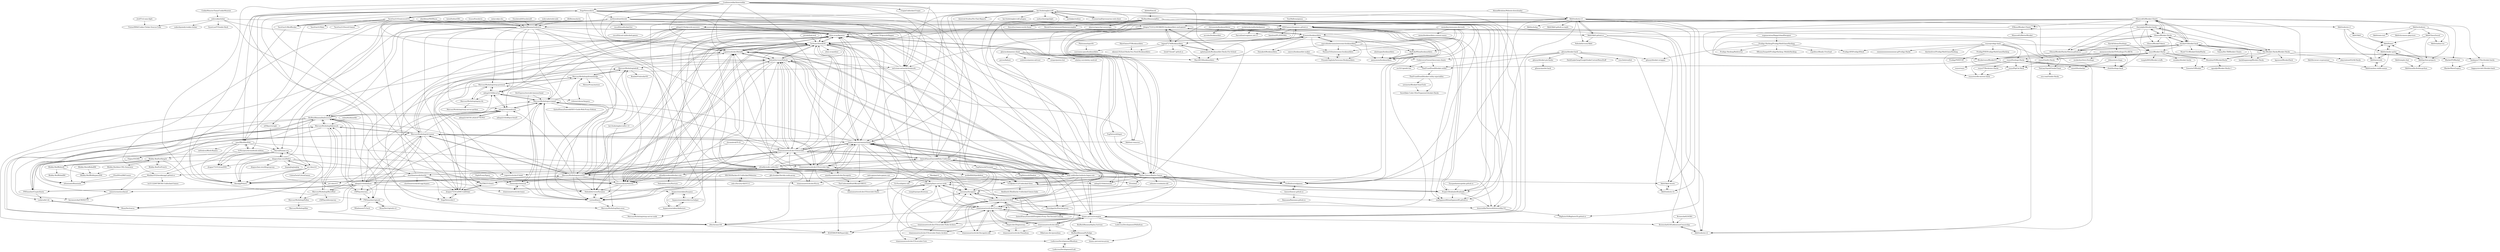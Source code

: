 digraph G {
"ozh/cookieclicker" -> "Trixter9994/Cookie-Clicker-Source-Code"
"ozh/cookieclicker" -> "SHSGames/shsgames.github.io"
"ozh/cookieclicker" -> "TheTIW/UV-Static"
"ozh/cookieclicker" -> "SnowLord7/Gimkit-Hack"
"ozh/cookieclicker" -> "TerbiumOS/webOS"
"ozh/cookieclicker" -> "coderdojoindy/cookie-clicker"
"KartikTalwar/Duolingo" -> "anonymoushackerIV/Duolingo-Pro-BETA" ["e"=1]
"KartikTalwar/Duolingo" -> "rfoel/duolingo-hack" ["e"=1]
"nfriedly/node-unblocker" -> "nfriedly/nodeunblocker.com"
"nfriedly/node-unblocker" -> "gfw-breaker/heroku-node-proxy" ["e"=1]
"nfriedly/node-unblocker" -> "cognetwork-dev/Metallic"
"nfriedly/node-unblocker" -> "titaniumnetwork-dev/Pyrus"
"nfriedly/node-unblocker" -> "QuiteAFancyEmerald/Holy-Unblocker"
"nfriedly/node-unblocker" -> "titaniumnetwork-dev/Ultraviolet"
"nfriedly/node-unblocker" -> "whos-evan/kazwire"
"nfriedly/node-unblocker" -> "binary-person/rammerhead"
"nfriedly/node-unblocker" -> "MercuryWorkshop/anuraOS"
"nfriedly/node-unblocker" -> "Skoolgq/Polaris"
"nfriedly/node-unblocker" -> "titaniumnetwork-dev/Corrosion"
"nfriedly/node-unblocker" -> "SHSGames/shsgames.github.io"
"nfriedly/node-unblocker" -> "binary-person/womginx"
"nfriedly/node-unblocker" -> "NebulaServices/Nebula"
"nfriedly/node-unblocker" -> "Radon-Games/Radon-Games"
"nfriedly/nodeunblocker.com" -> "nfriedly/node-unblocker"
"nfriedly/nodeunblocker.com" -> "TheTIW/UV-Static"
"nfriedly/nodeunblocker.com" -> "whos-evan/kazwire"
"nfriedly/nodeunblocker.com" -> "cohenerickson/Velocity"
"nfriedly/nodeunblocker.com" -> "NebulaServices/Noctura"
"TomMalbran/games" -> "SHSGames/shsgames.github.io" ["e"=1]
"taisel/IodineGBA" -> "BinBashBanana/webretro" ["e"=1]
"CookieMonsterTeam/CookieMonster" -> "ozh/cookieclicker" ["e"=1]
"gfw-breaker/heroku-node-proxy" -> "nfriedly/node-unblocker" ["e"=1]
"RadLikeWhoa/bookmarklets" -> "janmoesen/bookmarklets"
"lrusso/Emulatrix" -> "BinBashBanana/webretro" ["e"=1]
"Priyank-Vaghela/Awesome-Bookmarklets" -> "ThomasOrlita/awesome-bookmarklets"
"janmoesen/bookmarklets" -> "RadLikeWhoa/bookmarklets"
"michaljaz/webmc" -> "lax1dude/eaglercraft" ["e"=1]
"AhmadIbrahiim/Website-downloader" -> "binary-person/rammerhead" ["e"=1]
"AhmadIbrahiim/Website-downloader" -> "3kh0/website-v3" ["e"=1]
"AhmadIbrahiim/Website-downloader" -> "Project-Bradnails/Bradnails" ["e"=1]
"lax1dude/eaglercraft" -> "lax1dude/eaglercraftx-1.8" ["e"=1]
"lax1dude/eaglercraft" -> "binary-person/womginx"
"lax1dude/eaglercraft" -> "titaniumnetwork-dev/UV-OLD"
"lax1dude/eaglercraft" -> "michaljaz/webmc" ["e"=1]
"lax1dude/eaglercraft" -> "PrismarineJS/prismarine-web-client" ["e"=1]
"lax1dude/eaglercraft" -> "binary-person/rammerhead"
"lax1dude/eaglercraft" -> "QuiteAFancyEmerald/Holy-Unblocker"
"lax1dude/eaglercraft" -> "titaniumnetwork-dev/Corrosion"
"lax1dude/eaglercraft" -> "Aizistral-Studios/No-Chat-Reports" ["e"=1]
"lax1dude/eaglercraft" -> "TerbiumOS/webOS"
"lax1dude/eaglercraft" -> "lax1dude/eaglercraft-plugins"
"lax1dude/eaglercraft" -> "3kh0/website-v3"
"lax1dude/eaglercraft" -> "SHSGames/shsgames.github.io"
"lax1dude/eaglercraft" -> "nodusclient/gaslight" ["e"=1]
"lax1dude/eaglercraft" -> "caracal-js/Incognito"
"BinBashBanana/PyDodge" -> "binary-person/cnn-proxy"
"BinBashBanana/PyDodge" -> "LudicrousDevelopment/Rhodium"
"QuiteAFancyEmerald/Holy-Unblocker" -> "titaniumnetwork-dev/Ultraviolet"
"QuiteAFancyEmerald/Holy-Unblocker" -> "binary-person/womginx"
"QuiteAFancyEmerald/Holy-Unblocker" -> "holy-unblocker/website-legacy-aio"
"QuiteAFancyEmerald/Holy-Unblocker" -> "binary-person/rammerhead"
"QuiteAFancyEmerald/Holy-Unblocker" -> "titaniumnetwork-dev/UV-OLD"
"QuiteAFancyEmerald/Holy-Unblocker" -> "NebulaServices/Nebula"
"QuiteAFancyEmerald/Holy-Unblocker" -> "nfriedly/node-unblocker"
"QuiteAFancyEmerald/Holy-Unblocker" -> "TerbiumOS/webOS"
"QuiteAFancyEmerald/Holy-Unblocker" -> "titaniumnetwork-dev/Corrosion"
"QuiteAFancyEmerald/Holy-Unblocker" -> "caracal-js/Incognito"
"QuiteAFancyEmerald/Holy-Unblocker" -> "titaniumnetwork-dev/Ultraviolet-App"
"QuiteAFancyEmerald/Holy-Unblocker" -> "FogNetwork/Tsunami"
"QuiteAFancyEmerald/Holy-Unblocker" -> "titaniumnetwork-dev/Incognito-old"
"QuiteAFancyEmerald/Holy-Unblocker" -> "MercuryWorkshop/anuraOS"
"QuiteAFancyEmerald/Holy-Unblocker" -> "titaniumnetwork-dev/alloy"
"eugeneration/HappyIslandDesigner" -> "Prodigy-Hacking/ProdigyMathGameHacking" ["e"=1]
"SHSGames/shsgames.github.io" -> "Radon-Games/Radon-Games"
"SHSGames/shsgames.github.io" -> "mathgames66/mathgames66.github.io"
"SHSGames/shsgames.github.io" -> "Project-Bradnails/Bradnails"
"SHSGames/shsgames.github.io" -> "OutRed/outredgames"
"SHSGames/shsgames.github.io" -> "whos-evan/kazwire"
"SHSGames/shsgames.github.io" -> "Browncha023/EndInternetCensorship"
"SHSGames/shsgames.github.io" -> "InterstellarNetwork/Interstellar-V3"
"SHSGames/shsgames.github.io" -> "liamhtml/PLAYHYDRA"
"SHSGames/shsgames.github.io" -> "Parcoil/nativegames.net-v1"
"Prodigy-Hacking/ProdigyMathGameHacking" -> "Prodigy-Hacking/Redirector"
"Prodigy-Hacking/ProdigyMathGameHacking" -> "0BunnySenpai0/ProdigyHacking--MobileHacking"
"Prodigy-Hacking/ProdigyMathGameHacking" -> "cupiditys/iReady-Overload"
"Prodigy-Hacking/ProdigyMathGameHacking" -> "glixzzy/blooket-wrapper"
"Prodigy-Hacking/ProdigyMathGameHacking" -> "ProdigyAPI/ProdigyXHack"
"titaniumnetwork-dev/alloy" -> "titaniumnetwork-dev/Corrosion"
"titaniumnetwork-dev/alloy" -> "binary-person/womginx"
"titaniumnetwork-dev/alloy" -> "BinBashBanana/PyDodge"
"titaniumnetwork-dev/alloy" -> "MikeLime-dev/greenlime"
"titaniumnetwork-dev/alloy" -> "caracal-js/Incognito"
"titaniumnetwork-dev/alloy" -> "titaniumnetwork-dev/Vanadium"
"titaniumnetwork-dev/alloy" -> "titaniumnetwork-dev/Incognito-old"
"BinBashBanana/gfiles" -> "SHSGames/shsgames.github.io"
"BinBashBanana/gfiles" -> "Project-Bradnails/Bradnails"
"BinBashBanana/gfiles" -> "InterstellarNetwork/Interstellar-V3"
"BinBashBanana/gfiles" -> "titaniumnetwork-dev/UV-OLD"
"BinBashBanana/gfiles" -> "Radon-Games/Radon-Games"
"BinBashBanana/gfiles" -> "TerbiumOS/webOS"
"BinBashBanana/gfiles" -> "akazwz/openchat-monorepo" ["e"=1]
"BinBashBanana/gfiles" -> "mathgames66/mathgames66.github.io"
"BinBashBanana/gfiles" -> "binary-person/womginx"
"BinBashBanana/gfiles" -> "OutRed/outredgames"
"BinBashBanana/gfiles" -> "3kh0/website-v2"
"BinBashBanana/gfiles" -> "SteveSuv/remix-words-funny" ["e"=1]
"BinBashBanana/gfiles" -> "titaniumnetwork-dev/Corrosion"
"BinBashBanana/gfiles" -> "BinBashBanana/webretro"
"BinBashBanana/gfiles" -> "Bored-Entertainment/themesacomplex"
"jstrieb/link-lock" -> "TerbiumOS/webOS" ["e"=1]
"caiiiycuk/js-dos" -> "BinBashBanana/webretro" ["e"=1]
"moimikey/awesome-devtools" -> "marcobiedermann/awesome-bookmarklets"
"moimikey/awesome-devtools" -> "Krazete/bookmarklets"
"moimikey/awesome-devtools" -> "ThomasOrlita/awesome-bookmarklets"
"moimikey/awesome-devtools" -> "RadLikeWhoa/bookmarklets"
"moimikey/awesome-devtools" -> "janmoesen/bookmarklets"
"moimikey/awesome-devtools" -> "mems/bookmarklets-context-menu"
"UndercoverGoose/classroom-cheats" -> "ecc521/gimkit-bot"
"UndercoverGoose/classroom-cheats" -> "ThatFruedDued/blooket-utility"
"binary-person/cnn-proxy" -> "BinBashBanana/PyDodge"
"glixzzy/blooket-pin-finder" -> "glixzzy/quizlet-hack"
"binary-person/rammerhead" -> "titaniumnetwork-dev/UV-OLD"
"binary-person/rammerhead" -> "TerbiumOS/webOS"
"binary-person/rammerhead" -> "binary-person/womginx"
"binary-person/rammerhead" -> "tomphttp/bare-server-node"
"binary-person/rammerhead" -> "titaniumnetwork-dev/Ultraviolet"
"binary-person/rammerhead" -> "cohenerickson/Velocity"
"binary-person/rammerhead" -> "titaniumnetwork-dev/Corrosion"
"binary-person/rammerhead" -> "MercuryWorkshop/scramjet"
"binary-person/rammerhead" -> "holy-unblocker/website-legacy-aio"
"binary-person/rammerhead" -> "e9x/chrome100"
"binary-person/rammerhead" -> "titaniumnetwork-dev/Ultraviolet-App"
"binary-person/rammerhead" -> "titaniumnetwork-dev/Pyrus"
"binary-person/rammerhead" -> "MercuryWorkshop/sh1mmer"
"binary-person/rammerhead" -> "caracal-js/Incognito"
"binary-person/rammerhead" -> "vortexdl/aero"
"EmulatorJS/EmulatorJS" -> "BinBashBanana/webretro" ["e"=1]
"gbaranski/quizizz-cheat" -> "UndercoverGoose/classroom-cheats"
"gbaranski/quizizz-cheat" -> "pxtrez/kaheet"
"gbaranski/quizizz-cheat" -> "szolowicz/quizizz-advisor"
"gbaranski/quizizz-cheat" -> "reteps/quizizz-bot"
"gbaranski/quizizz-cheat" -> "ThatFruedDued/blooket-utility"
"gbaranski/quizizz-cheat" -> "szkolny-eu/szkolny-android" ["e"=1]
"caracal-js/Incognito" -> "tomphttp/bare-server-node"
"caracal-js/Incognito" -> "titaniumnetwork-dev/UV-OLD"
"ThatFruedDued/blooket-utility" -> "ThatFruedDued/blooket-utility-injectables"
"chriszarate/bookmarkleter" -> "mrcoles/bookmarklet"
"chriszarate/bookmarkleter" -> "Krazete/bookmarklets"
"chriszarate/bookmarkleter" -> "janmoesen/bookmarklets"
"BinBashBanana/webretro" -> "ading2210/sandstone"
"BinBashBanana/webretro" -> "TerbiumOS/webOS"
"BinBashBanana/webretro" -> "BinBashBanana/badrecovery"
"BinBashBanana/webretro" -> "MercuryWorkshop/scramjet"
"BinBashBanana/webretro" -> "binary-person/rammerhead"
"BinBashBanana/webretro" -> "ading2210/libcurl.js"
"BinBashBanana/webretro" -> "vortexdl/aero"
"BinBashBanana/webretro" -> "B3ATDROP3R/Hypertabs"
"BinBashBanana/webretro" -> "NebulaServices/Dynamic"
"BinBashBanana/webretro" -> "MercuryWorkshop/wisp-protocol"
"BinBashBanana/webretro" -> "whos-evan/kazwire"
"BinBashBanana/webretro" -> "cohenerickson/Velocity"
"BinBashBanana/webretro" -> "MercuryWorkshop/anuraOS"
"BinBashBanana/webretro" -> "MercuryWorkshop/sh1mmer"
"BinBashBanana/webretro" -> "Radon-Games/Radon-Games"
"xploitspeeds/Bookmarklet-Hacks-For-School" -> "dragon731012/-WORKING-bookmarklets-and-games"
"xploitspeeds/Bookmarklet-Hacks-For-School" -> "Marc8019/bookmarklets"
"xploitspeeds/Bookmarklet-Hacks-For-School" -> "legend7278/Bookmarklets"
"xploitspeeds/Bookmarklet-Hacks-For-School" -> "Krazete/bookmarklets"
"binary-person/womginx" -> "titaniumnetwork-dev/Corrosion"
"binary-person/womginx" -> "caracal-js/Incognito"
"binary-person/womginx" -> "binary-person/cnn-proxy"
"binary-person/womginx" -> "titaniumnetwork-dev/alloy"
"binary-person/womginx" -> "titaniumnetwork-dev/UV-OLD"
"binary-person/womginx" -> "binary-person/rammerhead"
"binary-person/womginx" -> "B3ATDROP3R/Hypertabs"
"binary-person/womginx" -> "tomphttp/bare-server-node"
"binary-person/womginx" -> "BinBashBanana/deploy-buttons" ["e"=1]
"binary-person/womginx" -> "Degen-dev/Degeneracy"
"binary-person/womginx" -> "LudicrousDevelopment/Palladium"
"binary-person/womginx" -> "e9x/chrome100"
"binary-person/womginx" -> "BinBashBanana/PyDodge"
"binary-person/womginx" -> "Browncha023/EndInternetCensorship"
"binary-person/womginx" -> "titaniumnetwork-dev/Ultraviolet-Node-Archive"
"webrcade/webrcade" -> "BinBashBanana/webretro" ["e"=1]
"marcobiedermann/awesome-bookmarklets" -> "Krazete/bookmarklets"
"marcobiedermann/awesome-bookmarklets" -> "Priyank-Vaghela/Awesome-Bookmarklets"
"marcobiedermann/awesome-bookmarklets" -> "janmoesen/bookmarklets"
"marcobiedermann/awesome-bookmarklets" -> "RadLikeWhoa/bookmarklets"
"marcobiedermann/awesome-bookmarklets" -> "Damako4/Bookmarklets"
"marcobiedermann/awesome-bookmarklets" -> "ThomasOrlita/awesome-bookmarklets"
"db48x/emularity" -> "BinBashBanana/webretro" ["e"=1]
"drknzz/auto-lingo" -> "rfoel/duolingo-hack"
"drknzz/auto-lingo" -> "smintf/duohacker"
"FogNetwork/Tsunami" -> "FogNetwork/Shadow"
"FogNetwork/Tsunami" -> "NovaAppsInc/fracital-proxy"
"PrismarineJS/prismarine-web-client" -> "lax1dude/eaglercraft" ["e"=1]
"e9x/chrome100" -> "B3ATDROP3R/Hypertabs"
"e9x/chrome100" -> "MercuryWorkshop/fakemurk"
"DevExpress/testcafe-hammerhead" -> "MercuryWorkshop/scramjet" ["e"=1]
"DevExpress/testcafe-hammerhead" -> "vortexdl/aero" ["e"=1]
"alanhogan/bookmarklets" -> "janmoesen/bookmarklets"
"titaniumnetwork-dev/Corrosion" -> "titaniumnetwork-dev/UV-OLD"
"titaniumnetwork-dev/Corrosion" -> "titaniumnetwork-dev/alloy"
"titaniumnetwork-dev/Corrosion" -> "binary-person/womginx"
"titaniumnetwork-dev/Corrosion" -> "Degen-dev/Degeneracy"
"titaniumnetwork-dev/Corrosion" -> "e9x/chrome100"
"titaniumnetwork-dev/Corrosion" -> "titaniumnetwork-dev/Ultraviolet-Node-Archive"
"titaniumnetwork-dev/Corrosion" -> "titaniumnetwork-dev/Vanadium"
"titaniumnetwork-dev/Corrosion" -> "QuiteAFancyEmerald/Donglalu-Proxy-The-Second-Coming"
"titaniumnetwork-dev/Corrosion" -> "tomphttp/bare-server-node"
"titaniumnetwork-dev/Corrosion" -> "titaniumnetwork-dev/Incognito-old"
"3kh0/3kh0" -> "3kh0/Potato"
"3kh0/website-v1" -> "3kh0/3kh0"
"3kh0/website-v1" -> "3kh0/asteroids"
"3kh0/website-v1" -> "3kh0/echodev-pylon"
"glixzzy/blooket-hack" -> "ThatFruedDued/blooket-utility"
"glixzzy/blooket-hack" -> "glixzzy/blooket-pin-finder"
"glixzzy/blooket-hack" -> "glixzzy/blooket-wrapper"
"glixzzy/blooket-hack" -> "3kh0/website-v2"
"glixzzy/blooket-hack" -> "DarkSnakeGang/GoogleSnakeCustomMenuStuff"
"glixzzy/blooket-hack" -> "UndercoverGoose/classroom-cheats"
"glixzzy/blooket-hack" -> "iron-fish/ironfish" ["e"=1]
"glixzzy/blooket-hack" -> "binary-person/womginx"
"therealgliz/blooket-hacks" -> "Glixerz/Blooket-Hacks"
"therealgliz/blooket-hacks" -> "shenkeYT/blooket-hack"
"therealgliz/blooket-hacks" -> "Minesraft2/Blooket-Cheats"
"therealgliz/blooket-hacks" -> "GlixzzyBlooketHacks/Glixzzy.github.io."
"therealgliz/blooket-hacks" -> "Blooketware/BlooketUI"
"therealgliz/blooket-hacks" -> "The-Blooket-Hacks/Blooket-Hacks"
"therealgliz/blooket-hacks" -> "rxzyx/Blooket-Hacks"
"therealgliz/blooket-hacks" -> "Glixerz/BlooketTokens"
"Blooketware/BlooketUI" -> "ThatFruedDued/blooket-utility"
"Blooketware/BlooketUI" -> "GooseterV/Blooket"
"Glixerz/Blooket-Hacks" -> "shenkeYT/blooket-hack"
"Glixerz/Blooket-Hacks" -> "therealgliz/blooket-hacks"
"Glixerz/Blooket-Hacks" -> "GlixzzyBlooketHacks/Glixzzy.github.io."
"Glixerz/Blooket-Hacks" -> "Blooketware/BlooketUI"
"Glixerz/Blooket-Hacks" -> "Glixerz/BlooketTokens"
"Glixerz/Blooket-Hacks" -> "Minesraft2/Blooket-Cheats"
"Glixerz/Blooket-Hacks" -> "Moonboy05/BlooketHacks"
"Glixerz/Blooket-Hacks" -> "The-Blooket-Hacks/Blooket-Hacks"
"The-Blooket-Hacks/Blooket-Hacks" -> "Blooketware/BlooketUI"
"The-Blooket-Hacks/Blooket-Hacks" -> "hackthegamezjj/Blooket-Hacks"
"The-Blooket-Hacks/Blooket-Hacks" -> "shenkeYT/blooket-hack"
"The-Blooket-Hacks/Blooket-Hacks" -> "playstation452/All-Hacks" ["e"=1]
"The-Blooket-Hacks/Blooket-Hacks" -> "hankypoo7/The-blooket-hacks"
"The-Blooket-Hacks/Blooket-Hacks" -> "kgsensei/BlooketHack"
"The-Blooket-Hacks/Blooket-Hacks" -> "Moonboy05/BlooketHacks"
"titaniumnetwork-dev/UV-OLD" -> "titaniumnetwork-dev/Ultraviolet-Node-Archive"
"titaniumnetwork-dev/UV-OLD" -> "titaniumnetwork-dev/Corrosion"
"titaniumnetwork-dev/UV-OLD" -> "tomphttp/bare-server-node"
"titaniumnetwork-dev/UV-OLD" -> "caracal-js/Incognito"
"titaniumnetwork-dev/UV-OLD" -> "binary-person/rammerhead"
"titaniumnetwork-dev/UV-OLD" -> "binary-person/womginx"
"titaniumnetwork-dev/UV-OLD" -> "titaniumnetwork-dev/Incognito-old"
"titaniumnetwork-dev/UV-OLD" -> "titaniumnetwork-dev/Ultraviolet-Static-Archive"
"titaniumnetwork-dev/UV-OLD" -> "NovaAppsInc/fracital-proxy"
"titaniumnetwork-dev/UV-OLD" -> "InterstellarNetwork/Interstellar-V3"
"titaniumnetwork-dev/Ultraviolet-Node-Archive" -> "titaniumnetwork-dev/Ultraviolet-Static-Archive"
"titaniumnetwork-dev/Ultraviolet-Node-Archive" -> "titaniumnetwork-dev/UV-OLD"
"titaniumnetwork-dev/Ultraviolet-Node-Archive" -> "titaniumnetwork-dev/Corrosion"
"titaniumnetwork-dev/Ultraviolet-Node-Archive" -> "tomphttp/bare-server-node"
"titaniumnetwork-dev/Ultraviolet-Node-Archive" -> "titaniumnetwork-dev/Ultraviolet-Core"
"titaniumnetwork-dev/Ultraviolet-Node-Archive" -> "caracal-js/Incognito"
"titaniumnetwork-dev/Ultraviolet-Static-Archive" -> "titaniumnetwork-dev/Ultraviolet-Core"
"hankypoo7/The-blooket-hacks" -> "BlacketWare/Legacy"
"hankypoo7/The-blooket-hacks" -> "bigguystevieb1/blooket-hack"
"shenkeYT/blooket-hack" -> "Glixerz/Blooket-Hacks"
"shenkeYT/blooket-hack" -> "Blooketware/BlooketUI"
"shenkeYT/blooket-hack" -> "therealgliz/blooket-hacks"
"shenkeYT/blooket-hack" -> "The-Blooket-Hacks/Blooket-Hacks"
"shenkeYT/blooket-hack" -> "GlixzzyBlooketHacks/Glixzzy.github.io."
"shenkeYT/blooket-hack" -> "Wyatt721/BlooketGlobalHacks"
"shenkeYT/blooket-hack" -> "Minesraft2/Blooket-Cheats"
"shenkeYT/blooket-hack" -> "Moonboy05/BlooketHacks"
"shenkeYT/blooket-hack" -> "hackthegamezjj/Blooket-Hacks"
"shenkeYT/blooket-hack" -> "rxzyx/Blooket-Hacks"
"shenkeYT/blooket-hack" -> "TommyBoi-TB/Blooket-Cheats"
"NebulaServices/Nebula" -> "TerbiumOS/webOS"
"NebulaServices/Nebula" -> "cognetwork-dev/Metallic"
"NebulaServices/Nebula" -> "cohenerickson/Velocity"
"NebulaServices/Nebula" -> "whos-evan/kazwire"
"NebulaServices/Nebula" -> "NebulaServices/Dynamic"
"NebulaServices/Nebula" -> "titaniumnetwork-dev/Ultraviolet-App"
"NebulaServices/Nebula" -> "titaniumnetwork-dev/Ultraviolet"
"NebulaServices/Nebula" -> "MercuryWorkshop/anuraOS"
"NebulaServices/Nebula" -> "dragon731012/DM-Unbl0cker"
"NebulaServices/Nebula" -> "holy-unblocker/website-legacy-aio"
"NebulaServices/Nebula" -> "binary-person/rammerhead"
"NebulaServices/Nebula" -> "vortexdl/aero"
"NebulaServices/Nebula" -> "red-stone-network/clockwork"
"NebulaServices/Nebula" -> "amethystnetwork-dev/Incognito"
"NebulaServices/Nebula" -> "MercuryWorkshop/adrift"
"Moonboy05/BlooketHacks" -> "ugoodjit/Blooket-Hacks-1"
"3kh0/website-v2" -> "Browncha023/EndInternetCensorship"
"rxzyx/Blooket-Hacks" -> "rxzyx/GimKit-Hacks"
"rxzyx/Blooket-Hacks" -> "BlacketPS/Blacket"
"rxzyx/Blooket-Hacks" -> "tungdo0602/Blooket-stuffs"
"rxzyx/Blooket-Hacks" -> "rxzyx/PopCat-Hack"
"rxzyx/Blooket-Hacks" -> "GooseterV/Blooket"
"rxzyx/Blooket-Hacks" -> "Blooketware/BlooketUI"
"rxzyx/Blooket-Hacks" -> "monkxy/blooket-hacks"
"tomphttp/bare-server-node" -> "vortexdl/aero"
"tomphttp/bare-server-node" -> "titaniumnetwork-dev/Ultraviolet-Static"
"tomphttp/bare-server-node" -> "tomphttp/specifications"
"tomphttp/bare-server-node" -> "caracal-js/Incognito"
"tomphttp/bare-server-node" -> "LudicrousDevelopment/Rhodium"
"amethystnetwork-dev/Incognito" -> "TheUnblockedHubOfficial/UBH-V1"
"rxzyx/prodigy-hack" -> "ProdigyPNP/ProdigyMathGameHacking"
"rxzyx/prodigy-hack" -> "thechezliver/ProdigyMathGameHacking"
"rxzyx/prodigy-hack" -> "ProdigyAPI/ProdigyXHack"
"rxzyx/prodigy-hack" -> "reeeeeeeeeeeeeeeeeeee-g/Prodigy-Hacks"
"rxzyx/prodigy-hack" -> "rxzyx/Blooket-Hacks"
"rxzyx/prodigy-hack" -> "rxzyx/wordle-answer-hack"
"rxzyx/prodigy-hack" -> "rxzyx/GimKit-Hacks"
"rxzyx/prodigy-hack" -> "rxzyx/PopCat-Hack"
"rxzyx/prodigy-hack" -> "rxzyx/Duolingo-Hacks"
"ading2210/edpuzzle-answers" -> "BinBashBanana/badrecovery"
"ading2210/edpuzzle-answers" -> "nsarkar7/EdpuzzleSkipper"
"ading2210/edpuzzle-answers" -> "MercuryWorkshop/scramjet"
"ading2210/edpuzzle-answers" -> "ading2210/dextensify"
"ading2210/edpuzzle-answers" -> "ading2210/shimboot"
"ading2210/edpuzzle-answers" -> "TheLazySquid/GimkitCheat"
"ading2210/edpuzzle-answers" -> "ading2210/sandstone"
"ading2210/edpuzzle-answers" -> "TerbiumOS/webOS"
"ading2210/edpuzzle-answers" -> "ading2210/libcurl.js"
"ading2210/edpuzzle-answers" -> "whos-evan/kazwire"
"ading2210/edpuzzle-answers" -> "cohenerickson/Velocity"
"Browncha023/GBA" -> "Browncha023/EndInternetCensorship"
"OutRed/outredgames" -> "lioxryt/lioxryt.github.io"
"Radon-Games/Radon-Games" -> "SHSGames/shsgames.github.io"
"Radon-Games/Radon-Games" -> "mathgames66/mathgames66.github.io"
"Radon-Games/Radon-Games" -> "Project-Bradnails/Bradnails"
"Radon-Games/Radon-Games" -> "whos-evan/kazwire"
"Radon-Games/Radon-Games" -> "cohenerickson/Velocity"
"Radon-Games/Radon-Games" -> "cognetwork-dev/Metallic"
"Radon-Games/Radon-Games" -> "Skoolgq/Polaris"
"Radon-Games/Radon-Games" -> "selenite-cc/selenite-old"
"Radon-Games/Radon-Games" -> "TerbiumOS/webOS"
"Radon-Games/Radon-Games" -> "D3ch/hell"
"Radon-Games/Radon-Games" -> "TrickJoker312/Unblocked-Sites"
"Radon-Games/Radon-Games" -> "ading2210/dextensify"
"Radon-Games/Radon-Games" -> "NovaAppsInc/fracital-proxy"
"Radon-Games/Radon-Games" -> "OutRed/outredgames"
"GlixzzyBlooketHacks/Glixzzy.github.io." -> "Glixerz/Blooket-Hacks"
"GlixzzyBlooketHacks/Glixzzy.github.io." -> "Moonboy05/BlooketHacks"
"GlixzzyBlooketHacks/Glixzzy.github.io." -> "Blooketware/BlooketUI"
"GlixzzyBlooketHacks/Glixzzy.github.io." -> "shenkeYT/blooket-hack"
"ThomasOrlita/awesome-bookmarklets" -> "Priyank-Vaghela/Awesome-Bookmarklets"
"ThatFruedDued/blooket-utility-injectables" -> "notzastix/BlooketCheatTools"
"ThatFruedDued/blooket-utility-injectables" -> "Snowflake-Coder-H2o/Organized-blooket-Hacks"
"notzastix/BlooketCheatTools" -> "Snowflake-Coder-H2o/Organized-blooket-Hacks"
"3kh0/echodev-pylon" -> "3kh0/Potato"
"3kh0/echodev-pylon" -> "3kh0/random-reddit-meme"
"3kh0/echodev-pylon" -> "3kh0/python-projects"
"3kh0/echodev-pylon" -> "3kh0/asteroids"
"Browncha023/EndInternetCensorship" -> "3kh0/website-v2"
"titaniumnetwork-dev/Incognito-old" -> "caracal-js/Incognito"
"titaniumnetwork-dev/Incognito-old" -> "titaniumnetwork-dev/Corrosion"
"nbarkhina/N64Wasm" -> "BinBashBanana/webretro" ["e"=1]
"holy-unblocker/website-legacy-aio" -> "TerbiumOS/webOS"
"holy-unblocker/website-legacy-aio" -> "binary-person/rammerhead"
"holy-unblocker/website-legacy-aio" -> "InterstellarNetwork/Interstellar-V3"
"holy-unblocker/website-legacy-aio" -> "whos-evan/kazwire"
"holy-unblocker/website-legacy-aio" -> "NebulaServices/Nebula"
"holy-unblocker/website-legacy-aio" -> "cognetwork-dev/Metallic"
"holy-unblocker/website-legacy-aio" -> "QuiteAFancyEmerald/Holy-Unblocker"
"holy-unblocker/website-legacy-aio" -> "titaniumnetwork-dev/Corrosion"
"holy-unblocker/website-legacy-aio" -> "caracal-js/Incognito"
"holy-unblocker/website-legacy-aio" -> "B3ATDROP3R/Hypertabs"
"holy-unblocker/website-legacy-aio" -> "binary-person/womginx"
"holy-unblocker/website-legacy-aio" -> "titaniumnetwork-dev/Ultraviolet-App"
"holy-unblocker/website-legacy-aio" -> "OutRed/outredgames"
"holy-unblocker/website-legacy-aio" -> "tomphttp/bare-server-node"
"holy-unblocker/website-legacy-aio" -> "3kh0/3kh0-Assets"
"Project-Bradnails/Bradnails" -> "Radon-Games/Radon-Games"
"Project-Bradnails/Bradnails" -> "SHSGames/shsgames.github.io"
"Project-Bradnails/Bradnails" -> "mathgames66/mathgames66.github.io"
"Project-Bradnails/Bradnails" -> "InterstellarNetwork/Interstellar-V3"
"Project-Bradnails/Bradnails" -> "TrickJoker312/Unblocked-Sites"
"Degen-dev/Degeneracy" -> "titaniumnetwork-dev/Vanadium"
"InterstellarNetwork/Interstellar-V3" -> "BigfootsGS/BigfootsGS.github.io"
"BlacketPS/Blacket" -> "BlacketWare/Legacy"
"Platinome/inject0r" -> "username-pass/bookmarklets"
"LudicrousDevelopment/Rhodium" -> "LudicrousDevelopment/Ludi"
"LudicrousDevelopment/Rhodium" -> "BinBashBanana/PyDodge"
"ProdigyPNP/ProdigyMathGameHacking" -> "ProdigyPNP/P-NP"
"3kh0/asteroids" -> "3kh0/random-reddit-meme"
"3kh0/asteroids" -> "3kh0/echodev-pylon"
"3kh0/asteroids" -> "3kh0/Potato"
"rxzyx/PopCat-Hack" -> "rxzyx/wordle-answer-hack"
"LudicrousDevelopment/Ludi" -> "LudicrousDevelopment/Rhodium"
"3kh0/browser-cryptominer" -> "3kh0/random-reddit-meme"
"3kh0/3kh0.github.io" -> "3kh0/website-v3"
"3kh0/3kh0.github.io" -> "3kh0/3kh0-Assets"
"3kh0/3kh0.github.io" -> "NebulaServices/3kh0"
"3kh0/3kh0.github.io" -> "3kh0/website-v4"
"3kh0/3kh0.github.io" -> "3kh0/website-v2"
"Minesraft2/Blooket-Cheats" -> "therealgliz/blooket-hacks"
"Minesraft2/Blooket-Cheats" -> "rxzyx/Blooket-Hacks"
"Minesraft2/Blooket-Cheats" -> "shenkeYT/blooket-hack"
"Minesraft2/Blooket-Cheats" -> "The-Blooket-Hacks/Blooket-Hacks"
"Minesraft2/Blooket-Cheats" -> "Glixerz/Blooket-Hacks"
"Minesraft2/Blooket-Cheats" -> "Blooketware/BlooketUI"
"Minesraft2/Blooket-Cheats" -> "legend7278/Bookmarklets"
"Minesraft2/Blooket-Cheats" -> "dragon731012/-WORKING-bookmarklets-and-games"
"Minesraft2/Blooket-Cheats" -> "GlixzzyBlooketHacks/Glixzzy.github.io."
"Minesraft2/Blooket-Cheats" -> "BlacketPS/Blacket"
"Minesraft2/Blooket-Cheats" -> "3kh0/ext-remover" ["e"=1]
"Minesraft2/Blooket-Cheats" -> "ading2210/edpuzzle-answers"
"Minesraft2/Blooket-Cheats" -> "GooseterV/Blooket"
"Minesraft2/Blooket-Cheats" -> "hankypoo7/The-blooket-hacks"
"Minesraft2/Blooket-Cheats" -> "05Konz/Blooket-Cheats"
"UseInterstellar/Interstellar" -> "titaniumnetwork-dev/Ultraviolet"
"UseInterstellar/Interstellar" -> "DogeNetwork/v4"
"UseInterstellar/Interstellar" -> "NebulaServices/Nebula"
"UseInterstellar/Interstellar" -> "QuiteAFancyEmerald/Holy-Unblocker"
"UseInterstellar/Interstellar" -> "cognetwork-dev/Metallic"
"UseInterstellar/Interstellar" -> "TacoGuy21/Greatsword-V3"
"UseInterstellar/Interstellar" -> "shuttlenetwork/shuttle"
"UseInterstellar/Interstellar" -> "Radon-Games/Radon-Games"
"UseInterstellar/Interstellar" -> "red-stone-network/clockwork"
"UseInterstellar/Interstellar" -> "titaniumnetwork-dev/Ultraviolet-App"
"UseInterstellar/Interstellar" -> "binary-person/rammerhead"
"UseInterstellar/Interstellar" -> "3kh0/ext-remover" ["e"=1]
"UseInterstellar/Interstellar" -> "UtopiaUnblocker/Utopia"
"UseInterstellar/Interstellar" -> "Skoolgq/Polaris"
"UseInterstellar/Interstellar" -> "nettleweb/nettleweb"
"red-stone-network/clockwork" -> "whos-evan/kazwire"
"red-stone-network/clockwork" -> "TrickJoker312/Unblocked-Sites"
"red-stone-network/clockwork" -> "D3ch/hell"
"red-stone-network/clockwork" -> "cognetwork-dev/Metallic"
"red-stone-network/clockwork" -> "pickle69420/picklebox"
"red-stone-network/clockwork" -> "dragon731012/DM-Unbl0cker"
"workclocks/unblockedgames" -> "3kh0/3kh0.github.io"
"workclocks/unblockedgames" -> "Parcoil/nativegames.net-v1"
"workclocks/unblockedgames" -> "TrickJoker312/Unblocked-Sites"
"MercuryWorkshop/sh1mmer" -> "FWSmasher/CryptoSmite"
"MercuryWorkshop/sh1mmer" -> "MercuryWorkshop/fakemurk"
"MercuryWorkshop/sh1mmer" -> "ading2210/shimboot"
"MercuryWorkshop/sh1mmer" -> "MercuryWorkshop/RecoMod"
"MercuryWorkshop/sh1mmer" -> "BinBashBanana/badrecovery"
"MercuryWorkshop/sh1mmer" -> "e9x/chrome100"
"MercuryWorkshop/sh1mmer" -> "TerbiumOS/webOS"
"MercuryWorkshop/sh1mmer" -> "MercuryWorkshop/anuraOS"
"MercuryWorkshop/sh1mmer" -> "3kh0/ext-remover" ["e"=1]
"MercuryWorkshop/sh1mmer" -> "cohenerickson/Velocity"
"MercuryWorkshop/sh1mmer" -> "ading2210/sandstone"
"MercuryWorkshop/sh1mmer" -> "binary-person/rammerhead"
"MercuryWorkshop/sh1mmer" -> "MercuryWorkshop/adrift"
"MercuryWorkshop/sh1mmer" -> "whos-evan/kazwire"
"MercuryWorkshop/sh1mmer" -> "r58Playz/terraos"
"Emupedia/emupedia.github.io" -> "Project-Bradnails/Bradnails" ["e"=1]
"dragon731012/-WORKING-bookmarklets-and-games" -> "legend7278/Bookmarklets"
"dragon731012/-WORKING-bookmarklets-and-games" -> "whos-evan/kazwire"
"dragon731012/-WORKING-bookmarklets-and-games" -> "dragon731012/DM-Unbl0cker"
"dragon731012/-WORKING-bookmarklets-and-games" -> "OutRed/outredgames"
"dragon731012/-WORKING-bookmarklets-and-games" -> "xploitspeeds/Bookmarklet-Hacks-For-School"
"dragon731012/-WORKING-bookmarklets-and-games" -> "red-stone-network/clockwork"
"dragon731012/-WORKING-bookmarklets-and-games" -> "Marc8019/bookmarklets"
"dragon731012/-WORKING-bookmarklets-and-games" -> "Skoolgq/Polaris"
"dragon731012/-WORKING-bookmarklets-and-games" -> "Krazete/bookmarklets"
"TerbiumOS/webOS" -> "cognetwork-dev/Metallic"
"TerbiumOS/webOS" -> "whos-evan/kazwire"
"TerbiumOS/webOS" -> "cohenerickson/Velocity"
"TerbiumOS/webOS" -> "MercuryWorkshop/anuraOS"
"TerbiumOS/webOS" -> "NebulaServices/Nebula"
"TerbiumOS/webOS" -> "FogNetwork/Ingot"
"TerbiumOS/webOS" -> "NebulaServices/Dynamic"
"TerbiumOS/webOS" -> "whos-evan/elixir"
"TerbiumOS/webOS" -> "e9x/chrome100"
"TerbiumOS/webOS" -> "titaniumnetwork-dev/Ultraviolet-App"
"TerbiumOS/webOS" -> "binary-person/rammerhead"
"TerbiumOS/webOS" -> "holy-unblocker/website-legacy-aio"
"TerbiumOS/webOS" -> "B3ATDROP3R/Hypertabs"
"Skoolgq/v2" -> "TrickJoker312/Unblocked-Sites"
"Skoolgq/v2" -> "Ez-Yusuf/glatic-old-"
"titaniumnetwork-dev/Ultraviolet" -> "titaniumnetwork-dev/Ultraviolet-App"
"titaniumnetwork-dev/Ultraviolet" -> "NebulaServices/Nebula"
"titaniumnetwork-dev/Ultraviolet" -> "cognetwork-dev/Metallic"
"titaniumnetwork-dev/Ultraviolet" -> "binary-person/rammerhead"
"titaniumnetwork-dev/Ultraviolet" -> "MercuryWorkshop/scramjet"
"titaniumnetwork-dev/Ultraviolet" -> "TerbiumOS/webOS"
"titaniumnetwork-dev/Ultraviolet" -> "MercuryWorkshop/anuraOS"
"titaniumnetwork-dev/Ultraviolet" -> "cohenerickson/Velocity"
"titaniumnetwork-dev/Ultraviolet" -> "QuiteAFancyEmerald/Holy-Unblocker"
"titaniumnetwork-dev/Ultraviolet" -> "tomphttp/bare-server-node"
"titaniumnetwork-dev/Ultraviolet" -> "whos-evan/kazwire"
"titaniumnetwork-dev/Ultraviolet" -> "Radon-Games/Radon-Games"
"titaniumnetwork-dev/Ultraviolet" -> "holy-unblocker/website-legacy-aio"
"titaniumnetwork-dev/Ultraviolet" -> "vortexdl/aero"
"titaniumnetwork-dev/Ultraviolet" -> "MercuryWorkshop/sh1mmer"
"nettleweb/nettleweb" -> "SHSGames/shsgames.github.io"
"nettleweb/nettleweb" -> "Radon-Games/Radon-Games"
"nettleweb/nettleweb" -> "whos-evan/kazwire"
"nettleweb/nettleweb" -> "TrickJoker312/Unblocked-Sites"
"nettleweb/nettleweb" -> "mathgames66/mathgames66.github.io"
"nettleweb/nettleweb" -> "art-class/v4"
"nettleweb/nettleweb" -> "Parcoil/lunaar.org"
"nettleweb/nettleweb" -> "cognetwork-dev/Metallic"
"nettleweb/nettleweb" -> "red-stone-network/clockwork"
"nettleweb/nettleweb" -> "MonkeyGG2/monkeygg2.github.io"
"nettleweb/nettleweb" -> "a456pur/seraph"
"nettleweb/nettleweb" -> "wea-f/ByePassHub"
"nettleweb/nettleweb" -> "ciscoHA/unblocked-list"
"nettleweb/nettleweb" -> "TacoGuy21/ByeBlocker"
"SkyeGamesYT/Bookmarklets" -> "ekoerp1/School-Hacks-You-Need-Bookmarklets-"
"pickle69420/picklebox" -> "OutRed/outredgames"
"pickle69420/picklebox" -> "TrickJoker312/Unblocked-Sites"
"pickle69420/picklebox" -> "TheTIW/UV-Static"
"lax1dude/eaglercraftx-1.8" -> "NebulaServices/Dynamic" ["e"=1]
"lioxryt/lioxryt.github.io" -> "OutRed/outredgames"
"lioxryt/lioxryt.github.io" -> "lbannana/lbannana.github.io"
"3kh0/website-v3" -> "3kh0/3kh0.github.io"
"3kh0/website-v3" -> "3kh0/3kh0-Assets"
"3kh0/website-v3" -> "3kh0/website-v4"
"3kh0/website-v3" -> "whos-evan/kazwire"
"3kh0/website-v3" -> "3kh0/website-v2"
"3kh0/website-v3" -> "SHSGames/shsgames.github.io"
"3kh0/website-v3" -> "3kh0/echolog" ["e"=1]
"3kh0/website-v3" -> "3kh0/website-v1"
"3kh0/website-v3" -> "Radon-Games/Radon-Games"
"3kh0/website-v3" -> "OutRed/outredgames"
"3kh0/website-v3" -> "Project-Bradnails/Bradnails"
"3kh0/website-v3" -> "3kh0/3kh0.github.io-replit"
"3kh0/website-v3" -> "BigfootsGS/BigfootsGS.github.io"
"3kh0/website-v3" -> "NebulaServices/3kh0"
"3kh0/3kh0-Assets" -> "3kh0/website-v4"
"cognetwork-dev/Metallic" -> "TerbiumOS/webOS"
"cognetwork-dev/Metallic" -> "cohenerickson/Velocity"
"cognetwork-dev/Metallic" -> "whos-evan/kazwire"
"cognetwork-dev/Metallic" -> "cognetwork-dev/Cobalt"
"cognetwork-dev/Metallic" -> "NebulaServices/Nebula"
"cognetwork-dev/Metallic" -> "OutRed/outredgames"
"cognetwork-dev/Metallic" -> "NebulaServices/Dynamic"
"cognetwork-dev/Metallic" -> "Radon-Games/Radon-Games"
"legend7278/Bookmarklets" -> "dragon731012/-WORKING-bookmarklets-and-games"
"legend7278/Bookmarklets" -> "ekoerp1/School-Hacks-You-Need-Bookmarklets-"
"legend7278/Bookmarklets" -> "2emk7/2emk7.github.io"
"legend7278/Bookmarklets" -> "Krazete/bookmarklets"
"legend7278/Bookmarklets" -> "Marc8019/bookmarklets"
"legend7278/Bookmarklets" -> "xploitspeeds/Bookmarklet-Hacks-For-School"
"legend7278/Bookmarklets" -> "username-pass/bookmarklets"
"titaniumnetwork-dev/Ultraviolet-App" -> "titaniumnetwork-dev/Ultraviolet"
"titaniumnetwork-dev/Ultraviolet-App" -> "TerbiumOS/webOS"
"titaniumnetwork-dev/Ultraviolet-App" -> "cognetwork-dev/Metallic"
"titaniumnetwork-dev/Ultraviolet-App" -> "NebulaServices/Nebula"
"titaniumnetwork-dev/Ultraviolet-App" -> "binary-person/rammerhead"
"titaniumnetwork-dev/Ultraviolet-App" -> "whos-evan/kazwire"
"titaniumnetwork-dev/Ultraviolet-App" -> "MercuryWorkshop/anuraOS"
"titaniumnetwork-dev/Ultraviolet-App" -> "titaniumnetwork-dev/Pyrus"
"titaniumnetwork-dev/Ultraviolet-App" -> "caracal-js/Incognito"
"titaniumnetwork-dev/Ultraviolet-App" -> "holy-unblocker/website-legacy-aio"
"titaniumnetwork-dev/Ultraviolet-App" -> "titaniumnetwork-dev/Ultraviolet-Static"
"titaniumnetwork-dev/Ultraviolet-App" -> "shuttlenetwork/shuttle"
"titaniumnetwork-dev/Ultraviolet-App" -> "TheTIW/UV-Static"
"titaniumnetwork-dev/Ultraviolet-App" -> "cognetwork-dev/Cobalt"
"titaniumnetwork-dev/Ultraviolet-App" -> "amethystnetwork-dev/Incognito"
"rxzyx/Duolingo-Hacks" -> "rxzyx/PopCat-Hack"
"rxzyx/Duolingo-Hacks" -> "rxzyx/wordle-answer-hack"
"rxzyx/Duolingo-Hacks" -> "rxzyx/TTRockstars-Hacks"
"rxzyx/Duolingo-Hacks" -> "rfoel/duolingo-hack"
"rxzyx/Duolingo-Hacks" -> "rxzyx/rxzyx"
"rxzyx/Duolingo-Hacks" -> "smintf/duohacker"
"velzie/bookmarkfs" -> "MercuryWorkshop/fakemurk" ["e"=1]
"TrickJoker312/Unblocked-Sites" -> "Realhack1/Realhacks-Unblocked-Games-links"
"TrickJoker312/Unblocked-Sites" -> "Project-Bradnails/Bradnails"
"whos-evan/kazwire" -> "mathgames66/mathgames66.github.io"
"whos-evan/kazwire" -> "cohenerickson/Velocity"
"whos-evan/kazwire" -> "cognetwork-dev/Metallic"
"whos-evan/kazwire" -> "TerbiumOS/webOS"
"whos-evan/kazwire" -> "Radon-Games/Radon-Games"
"rxzyx/GimKit-Hacks" -> "TheLazySquid/GimkitCheat"
"rxzyx/GimKit-Hacks" -> "rxzyx/Blooket-Hacks"
"rxzyx/GimKit-Hacks" -> "rxzyx/PopCat-Hack"
"cohenerickson/Velocity" -> "NebulaServices/Dynamic"
"cohenerickson/Velocity" -> "cognetwork-dev/Metallic"
"cohenerickson/Velocity" -> "vortexdl/aero"
"cohenerickson/Velocity" -> "whos-evan/kazwire"
"cohenerickson/Velocity" -> "TerbiumOS/webOS"
"cohenerickson/Velocity" -> "MercuryWorkshop/scramjet"
"cohenerickson/Velocity" -> "MercuryWorkshop/adrift"
"Jcw87/c2-sans-fight" -> "Trixter9994/Cookie-Clicker-Source-Code" ["e"=1]
"TheLazySquid/GimkitCheat" -> "non-reai/Gimkit-Hacks"
"FogNetwork/Ingot" -> "QuiteAFancyEmerald/Donglalu-Proxy-The-Second-Coming"
"3kh0/random-reddit-meme" -> "3kh0/asteroids"
"vortexdl/aero" -> "MercuryWorkshop/bare-mux"
"vortexdl/aero" -> "NebulaServices/Dynamic"
"MercuryWorkshop/anuraOS" -> "TerbiumOS/webOS"
"MercuryWorkshop/anuraOS" -> "MercuryWorkshop/scramjet"
"MercuryWorkshop/anuraOS" -> "MercuryWorkshop/sh1mmer"
"MercuryWorkshop/anuraOS" -> "BinBashBanana/badrecovery"
"MercuryWorkshop/anuraOS" -> "MercuryWorkshop/adrift"
"MercuryWorkshop/anuraOS" -> "ading2210/sandstone"
"MercuryWorkshop/anuraOS" -> "NebulaServices/Dynamic"
"MercuryWorkshop/anuraOS" -> "titaniumnetwork-dev/Pyrus"
"MercuryWorkshop/anuraOS" -> "ading2210/shimboot"
"MercuryWorkshop/anuraOS" -> "cohenerickson/Velocity"
"MercuryWorkshop/anuraOS" -> "chemicaljs/chemical"
"MercuryWorkshop/anuraOS" -> "vortexdl/aero"
"MercuryWorkshop/anuraOS" -> "NebulaServices/Nebula"
"MercuryWorkshop/anuraOS" -> "cognetwork-dev/Metallic"
"MercuryWorkshop/anuraOS" -> "titaniumnetwork-dev/Ultraviolet"
"MercuryWorkshop/Pollen" -> "MercuryWorkshop/lilac"
"rxzyx/TTRockstars-Hacks" -> "rxzyx/wordle-answer-hack"
"3kh0/simple-chat" -> "3kh0/mozilla-firefox-python"
"3kh0/python-projects" -> "3kh0/echodev-pylon"
"3kh0/python-projects" -> "3kh0/Potato"
"3kh0/python-projects" -> "3kh0/mozilla-firefox-python"
"3kh0/Potato" -> "3kh0/echodev-pylon"
"anonymoushackerIV/Duolingo-Pro-BETA" -> "rfoel/duolingo-hack"
"anonymoushackerIV/Duolingo-Pro-BETA" -> "mudachyo/Auto-Duolingo"
"anonymoushackerIV/Duolingo-Pro-BETA" -> "drknzz/auto-lingo"
"anonymoushackerIV/Duolingo-Pro-BETA" -> "rxzyx/Duolingo-Hacks"
"NebulaServices/Dynamic" -> "vortexdl/aero"
"05Konz/Blooket-Cheats" -> "bypassiwastaken/skiovox-helper"
"05Konz/Blooket-Cheats" -> "05Konz/Blooket-Cheats"
"MercuryWorkshop/RecoMod" -> "MercuryWorkshop/fakemurk"
"MercuryWorkshop/RecoMod" -> "r58Playz/aboutproxy"
"MercuryWorkshop/RecoMod" -> "MercuryWorkshop/Pollen"
"TacoGuy21/Greatsword-V3" -> "TacoGuy21/Slate"
"TacoGuy21/Greatsword-V3" -> "red-stone-network/clockwork"
"TacoGuy21/Greatsword-V3" -> "dragon731012/DM-Unbl0cker"
"TacoGuy21/Greatsword-V3" -> "TacoGuy21/Sword-Games"
"TacoGuy21/Greatsword-V3" -> "TacoGuy21/ByeBlocker"
"TacoGuy21/Greatsword-V3" -> "pickle69420/picklebox"
"TacoGuy21/Greatsword-V3" -> "dragon731012/-WORKING-bookmarklets-and-games"
"TacoGuy21/Greatsword-V3" -> "DogeNetwork/v4"
"TacoGuy21/Greatsword-V3" -> "cognetwork-dev/Metallic"
"TacoGuy21/Greatsword-V3" -> "wea-f/ByePassHub"
"TacoGuy21/Greatsword-V3" -> "NebulaServices/Nebula"
"MonkeyGG2/monkeygg2.github.io" -> "xlluminate/Illuminate"
"MonkeyGG2/monkeygg2.github.io" -> "tw31122007/BCHS-Unblocked-Games"
"ading2210/shimboot" -> "FWSmasher/CryptoSmite"
"ading2210/shimboot" -> "MercuryWorkshop/sh1mmer"
"ading2210/shimboot" -> "BinBashBanana/badrecovery"
"ading2210/shimboot" -> "r58Playz/terraos"
"ading2210/shimboot" -> "ading2210/sandstone"
"ading2210/shimboot" -> "MercuryWorkshop/fakemurk"
"ading2210/shimboot" -> "FWSmasher/rigtools"
"ading2210/shimboot" -> "MercuryWorkshop/RecoMod"
"ading2210/shimboot" -> "rainestorme/murkmod"
"ading2210/shimboot" -> "MunyDev/icarus"
"ading2210/shimboot" -> "MercuryWorkshop/anuraOS"
"ading2210/shimboot" -> "e9x/chrome100"
"ading2210/shimboot" -> "MercuryWorkshop/scramjet"
"ading2210/shimboot" -> "bypassiwastaken/buypass"
"ading2210/shimboot" -> "ading2210/libcurl.js"
"dragon731012/DM-Unbl0cker" -> "TheTIW/UV-Static"
"dragon731012/DM-Unbl0cker" -> "DogeNetwork/v3"
"TacoGuy21/ByeBlocker" -> "Skoolgq/Polaris"
"art-class/v4" -> "dinguschan-owo/Helios"
"art-class/v4" -> "art-class/v3"
"art-class/v4" -> "Skoolgq/Polaris"
"art-class/v4" -> "CybriaTech/CybriaGames"
"art-class/v4" -> "cognetwork-dev/Cobalt"
"art-class/v4" -> "MonkeyGG2/monkeygg2.github.io"
"art-class/v4" -> "Parcoil/lunaar.org"
"S-PScripts/chromebook-utilities" -> "wea-f/ByePassHub"
"S-PScripts/chromebook-utilities" -> "ading2210/dextensify"
"S-PScripts/chromebook-utilities" -> "dragon731012/cauDNS"
"S-PScripts/chromebook-utilities" -> "Blobby-Boi/ExtHang3r"
"DogeNetwork/v4" -> "DogeNetwork/v3"
"DogeNetwork/v4" -> "cognetwork-dev/Metallic"
"DogeNetwork/v4" -> "TacoGuy21/Greatsword-V3"
"DogeNetwork/v4" -> "TacoGuy21/ByeBlocker"
"DogeNetwork/v4" -> "Radon-Games/Radon-Games"
"DogeNetwork/v4" -> "titaniumnetwork-dev/Ultraviolet"
"DogeNetwork/v4" -> "red-stone-network/clockwork"
"DogeNetwork/v4" -> "nettleweb/nettleweb"
"DogeNetwork/v4" -> "Skoolgq/Polaris"
"DogeNetwork/v4" -> "QuiteAFancyEmerald/Holy-Unblocker"
"DogeNetwork/v4" -> "nfriedly/node-unblocker"
"DogeNetwork/v4" -> "wea-f/ByePassHub"
"DogeNetwork/v4" -> "whos-evan/kazwire"
"DogeNetwork/v4" -> "S-PScripts/chromebook-utilities"
"DogeNetwork/v4" -> "dragon731012/DM-Unbl0cker"
"3kh0/website-v4" -> "3kh0/3kh0-Assets"
"TheTIW/UV-Static" -> "dragon731012/DM-Unbl0cker"
"zek-c/Securly-Kill-V111" -> "HXCHS/HackersX-Unblocked-Websites"
"shuttlenetwork/shuttle" -> "dragon731012/DM-Unbl0cker"
"shuttlenetwork/shuttle" -> "NebulaServices/Dynamic"
"shuttlenetwork/shuttle" -> "cohenerickson/Velocity"
"shuttlenetwork/shuttle" -> "Skoolgq/Polaris"
"shuttlenetwork/shuttle" -> "cognetwork-dev/Metallic"
"shuttlenetwork/shuttle" -> "shuttlenetwork/old-ngg-bypass"
"shuttlenetwork/shuttle" -> "DogeNetwork/v3"
"shuttlenetwork/shuttle" -> "art-class/v3"
"HXCHS/HackersX-Unblocked-Websites" -> "zek-c/Securly-Kill-V111"
"HXCHS/HackersX-Unblocked-Websites" -> "Skoolgq/Polaris"
"a456pur/seraph" -> "Parcoil/lunaar.org"
"DogeNetwork/v3" -> "dragon731012/DM-Unbl0cker"
"rfoel/duolingo-hack" -> "rxzyx/Duolingo-Hacks"
"rainestorme/murkmod" -> "kuromuiroha/CRSH2TTY"
"MercuryWorkshop/adrift" -> "MercuryWorkshop/dreamlandjs"
"MercuryWorkshop/adrift" -> "vortexdl/aero"
"MercuryWorkshop/adrift" -> "BomberFish/solarOS"
"MercuryWorkshop/adrift" -> "MercuryWorkshop/wisp-server-node"
"MercuryWorkshop/fakemurk" -> "MercuryWorkshop/RecoMod"
"MercuryWorkshop/fakemurk" -> "rainestorme/murkmod"
"MercuryWorkshop/fakemurk" -> "MercuryWorkshop/Pollen"
"MercuryWorkshop/fakemurk" -> "BinBashBanana/badrecovery"
"MercuryWorkshop/fakemurk" -> "e9x/chrome100"
"MercuryWorkshop/fakemurk" -> "MercuryWorkshop/sh1mmer"
"3kh0/echodown" -> "3kh0/python-projects"
"3kh0/echodown" -> "3kh0/Potato"
"3kh0/echodown" -> "3kh0/ChessSword"
"3kh0/echodown" -> "3kh0/state-test"
"3kh0/echodown" -> "3kh0/chromeos-playstore"
"3kh0/echodown" -> "3kh0/readme-toc"
"r58Playz/terraos" -> "FWSmasher/rigtools"
"05Konz/Blooket-Cheats" -> "Minesraft2/BetterBlooket"
"3kh0/ChessSword" -> "3kh0/python-projects"
"3kh0/ChessSword" -> "3kh0/readme-toc"
"3kh0/ChessSword" -> "3kh0/Potato"
"nate-games/nate-games.xyz" -> "TheUnblockedHubOfficial/UBH-V1"
"ciscoHA/unblocked-list" -> "ciscoHA/cool-unblocked-games"
"caiorss/bookmarklet-maker" -> "Priyank-Vaghela/Awesome-Bookmarklets"
"FWSmasher/CryptoSmite" -> "BinBashBanana/badrecovery"
"FWSmasher/CryptoSmite" -> "MercuryWorkshop/sh1mmer"
"FWSmasher/CryptoSmite" -> "ading2210/shimboot"
"FWSmasher/CryptoSmite" -> "veebyte/br1ck"
"UltraN0va288/Cosmic" -> "xlluminate/Illuminate"
"wea-f/ByePassHub" -> "S-PScripts/chromebook-utilities"
"wea-f/ByePassHub" -> "xlluminate/Illuminate"
"wea-f/ByePassHub" -> "TrickJoker312/Unblocked-Sites"
"wea-f/ByePassHub" -> "Skoolgq/Polaris"
"wea-f/ByePassHub" -> "catfoolyou/Block-Bypass"
"wea-f/ByePassHub" -> "Parcoil/lunaar.org"
"wea-f/ByePassHub" -> "dragon731012/cauDNS"
"Blobby-Boi/ExtHang3r" -> "Blobby-Boi/data-URL-Generator"
"Blobby-Boi/ExtHang3r" -> "Blobby-Boi/Blobwifi"
"Blobby-Boi/ExtHang3r" -> "Blobby-Boi/ExtPrint3r"
"Blobby-Boi/ExtHang3r" -> "FWSmasher/rigtools"
"Parcoil/lunaar.org" -> "Skoolgq/Polaris"
"Parcoil/lunaar.org" -> "MonkeyGG2/monkeygg2.github.io"
"Parcoil/lunaar.org" -> "dinguschan-owo/Helios"
"Parcoil/lunaar.org" -> "dragon731012/cauDNS"
"Parcoil/lunaar.org" -> "55gms/55GMS"
"ading2210/libcurl.js" -> "MercuryWorkshop/wisp-protocol"
"ading2210/libcurl.js" -> "ading2210/sandstone"
"ading2210/libcurl.js" -> "MercuryWorkshop/scramjet"
"ading2210/libcurl.js" -> "MercuryWorkshop/dreamlandjs"
"ading2210/libcurl.js" -> "cohenerickson/Ampere"
"ading2210/libcurl.js" -> "MercuryWorkshop/epoxy-tls"
"Blobby-Boi/uBlobeBM" -> "Blobby-Boi/BlobbypassXSS"
"bypassiwastaken/skiovox-helper" -> "bypassiwastaken/buypass"
"bypassiwastaken/skiovox-helper" -> "bypassiwastaken/skebstore"
"Blobby-Boi/data-URL-Generator" -> "Blobby-Boi/BlobbypassXSS"
"MercuryWorkshop/dreamlandjs" -> "cohenerickson/Ampere"
"MercuryWorkshop/dreamlandjs" -> "MercuryWorkshop/adrift"
"MercuryWorkshop/dreamlandjs" -> "MercuryWorkshop/wisp-protocol"
"MercuryWorkshop/dreamlandjs" -> "MeteorProxy/meteor"
"MercuryWorkshop/dreamlandjs" -> "MercuryWorkshop/bare-mux"
"Blobby-Boi/Blobwifi" -> "Blobby-Boi/BlobbypassXSS"
"Blobby-Boi/Blobwifi" -> "Blobby-Boi/BlobeBM"
"Blobby-Boi/Blobwifi" -> "Blobby-Boi/ExtHang3r"
"MercuryWorkshop/scramjet" -> "QuiteAFancyEmerald/SEO-Guide-Web-Proxy-Edition"
"MercuryWorkshop/scramjet" -> "MercuryWorkshop/wisp-protocol"
"MercuryWorkshop/scramjet" -> "ading2210/sandstone"
"MercuryWorkshop/scramjet" -> "chemicaljs/chemical"
"MercuryWorkshop/scramjet" -> "ading2210/libcurl.js"
"MercuryWorkshop/scramjet" -> "vortexdl/aero"
"MercuryWorkshop/scramjet" -> "MercuryWorkshop/dreamlandjs"
"FWSmasher/rigtools" -> "MunyDev/rigtools-v2"
"FWSmasher/rigtools" -> "Whelement/Tr3nch"
"bypassiwastaken/skebstore" -> "bypassiwastaken/buypass"
"bypassiwastaken/skebstore" -> "bypassiwastaken/skiovox-helper"
"55gms/55GMS" -> "xlluminate/Illuminate"
"bypassiwastaken/buypass" -> "bypassiwastaken/skebstore"
"bypassiwastaken/buypass" -> "bypassiwastaken/skiovox-helper"
"MercuryWorkshop/epoxy-tls" -> "MercuryWorkshop/wisp-protocol"
"MercuryWorkshop/epoxy-tls" -> "MercuryWorkshop/wisp-server-python"
"MercuryWorkshop/wisp-protocol" -> "MercuryWorkshop/epoxy-tls"
"MercuryWorkshop/wisp-protocol" -> "MercuryWorkshop/bare-mux"
"MercuryWorkshop/wisp-protocol" -> "ading2210/libcurl.js"
"MercuryWorkshop/wisp-protocol" -> "MercuryWorkshop/dreamlandjs"
"MercuryWorkshop/bare-mux" -> "MercuryWorkshop/wisp-server-node"
"chromalock/TI-32" -> "MercuryWorkshop/anuraOS" ["e"=1]
"chromalock/TI-32" -> "titaniumnetwork-dev/Ultraviolet" ["e"=1]
"ading2210/CVE-2024-6778-POC" -> "ading2210/sandstone"
"NightProxy/Space" -> "chemicaljs/chemical"
"Krazete/bookmarklets" -> "marcobiedermann/awesome-bookmarklets"
"Krazete/bookmarklets" -> "Marc8019/bookmarklets"
"Krazete/bookmarklets" -> "ThomasOrlita/awesome-bookmarklets"
"Krazete/bookmarklets" -> "RadLikeWhoa/bookmarklets"
"Krazete/bookmarklets" -> "Damako4/Bookmarklets"
"Krazete/bookmarklets" -> "janmoesen/bookmarklets"
"Krazete/bookmarklets" -> "legend7278/Bookmarklets"
"Krazete/bookmarklets" -> "dragon731012/-WORKING-bookmarklets-and-games"
"veebyte/br1ck" -> "MunyDev/icarus"
"dinguschan-owo/Helios" -> "thepegleg/pegleg"
"dinguschan-owo/Helios" -> "xlluminate/Illuminate"
"dinguschan-owo/Helios" -> "dinguschan-owo/dingusproxy"
"dinguschan-owo/Helios" -> "chemicaljs/chemical"
"dinguschan-owo/Helios" -> "art-class/v4"
"dinguschan-owo/Helios" -> "Parcoil/lunaar.org"
"dinguschan-owo/Helios" -> "Skoolgq/Polaris"
"dinguschan-owo/Helios" -> "dragon731012/cauDNS"
"dinguschan-owo/Helios" -> "titaniumnetwork-dev/nano"
"ading2210/sandstone" -> "MercuryWorkshop/scramjet"
"ading2210/sandstone" -> "BinBashBanana/badrecovery"
"ading2210/sandstone" -> "ading2210/ti84pce-html5"
"ading2210/sandstone" -> "ading2210/libcurl.js"
"ading2210/sandstone" -> "ading2210/CVE-2024-6778-POC"
"BinBashBanana/badrecovery" -> "FWSmasher/CryptoSmite"
"BinBashBanana/badrecovery" -> "FWSmasher/rigtools"
"BinBashBanana/badrecovery" -> "ading2210/sandstone"
"BinBashBanana/badrecovery" -> "MercuryWorkshop/fakemurk"
"BinBashBanana/badrecovery" -> "kuromuiroha/CRSH2TTY"
"BinBashBanana/badrecovery" -> "rainestorme/murkmod"
"BinBashBanana/badrecovery" -> "MercuryWorkshop/scramjet"
"BinBashBanana/badrecovery" -> "MunyDev/icarus"
"BinBashBanana/badrecovery" -> "r58Playz/terraos"
"BinBashBanana/badrecovery" -> "veebyte/br1ck"
"titaniumnetwork-dev/nano" -> "chemicaljs/chemical"
"MunyDev/icarus" -> "veebyte/br1ck"
"chemicaljs/chemical" -> "MercuryWorkshop/scramjet"
"chemicaljs/chemical" -> "vortexdl/aero"
"chemicaljs/chemical" -> "titaniumnetwork-dev/nano"
"MunyDev/rigtools-v2" -> "FWSmasher/rigtools"
"SteveSuv/remix-words-funny" -> "BinBashBanana/gfiles" ["e"=1]
"Blobby-Boi/ExtPrint3r" -> "Blobby-Boi/ExtHang3r"
"akazwz/openchat-monorepo" -> "BinBashBanana/gfiles" ["e"=1]
"akdeb/ElatoAI" -> "BinBashBanana/gfiles" ["e"=1]
"mrcoles/bookmarklet" -> "chriszarate/bookmarkleter"
"ozh/cookieclicker" ["l"="-35.158,-14.524"]
"Trixter9994/Cookie-Clicker-Source-Code" ["l"="-35.139,-14.47"]
"SHSGames/shsgames.github.io" ["l"="-35.211,-14.561"]
"TheTIW/UV-Static" ["l"="-35.169,-14.585"]
"SnowLord7/Gimkit-Hack" ["l"="-35.125,-14.504"]
"TerbiumOS/webOS" ["l"="-35.25,-14.578"]
"coderdojoindy/cookie-clicker" ["l"="-35.116,-14.482"]
"KartikTalwar/Duolingo" ["l"="31.238,-25.261", "c"=531]
"anonymoushackerIV/Duolingo-Pro-BETA" ["l"="-35.07,-14.113"]
"rfoel/duolingo-hack" ["l"="-35.088,-14.136"]
"nfriedly/node-unblocker" ["l"="-35.23,-14.617"]
"nfriedly/nodeunblocker.com" ["l"="-35.197,-14.574"]
"gfw-breaker/heroku-node-proxy" ["l"="-47.976,14.719", "c"=240]
"cognetwork-dev/Metallic" ["l"="-35.211,-14.609"]
"titaniumnetwork-dev/Pyrus" ["l"="-35.264,-14.636"]
"QuiteAFancyEmerald/Holy-Unblocker" ["l"="-35.277,-14.622"]
"titaniumnetwork-dev/Ultraviolet" ["l"="-35.254,-14.606"]
"whos-evan/kazwire" ["l"="-35.216,-14.583"]
"binary-person/rammerhead" ["l"="-35.278,-14.596"]
"MercuryWorkshop/anuraOS" ["l"="-35.262,-14.573"]
"Skoolgq/Polaris" ["l"="-35.159,-14.654"]
"titaniumnetwork-dev/Corrosion" ["l"="-35.315,-14.596"]
"binary-person/womginx" ["l"="-35.308,-14.577"]
"NebulaServices/Nebula" ["l"="-35.233,-14.602"]
"Radon-Games/Radon-Games" ["l"="-35.202,-14.592"]
"cohenerickson/Velocity" ["l"="-35.236,-14.576"]
"NebulaServices/Noctura" ["l"="-35.187,-14.535"]
"TomMalbran/games" ["l"="-10.78,3.23", "c"=882]
"taisel/IodineGBA" ["l"="-15.851,1.209", "c"=446]
"BinBashBanana/webretro" ["l"="-35.261,-14.552"]
"CookieMonsterTeam/CookieMonster" ["l"="-50.348,11.772", "c"=13]
"RadLikeWhoa/bookmarklets" ["l"="-34.945,-14.599"]
"janmoesen/bookmarklets" ["l"="-34.931,-14.614"]
"lrusso/Emulatrix" ["l"="-15.966,1.183", "c"=446]
"Priyank-Vaghela/Awesome-Bookmarklets" ["l"="-34.89,-14.561"]
"ThomasOrlita/awesome-bookmarklets" ["l"="-34.915,-14.569"]
"michaljaz/webmc" ["l"="-35.535,-13.441", "c"=74]
"lax1dude/eaglercraft" ["l"="-35.304,-14.629"]
"AhmadIbrahiim/Website-downloader" ["l"="-44.579,15.129", "c"=218]
"3kh0/website-v3" ["l"="-35.237,-14.515"]
"Project-Bradnails/Bradnails" ["l"="-35.194,-14.554"]
"lax1dude/eaglercraftx-1.8" ["l"="-35.936,-14.713", "c"=1254]
"titaniumnetwork-dev/UV-OLD" ["l"="-35.301,-14.595"]
"PrismarineJS/prismarine-web-client" ["l"="-35.889,-14.604", "c"=1254]
"Aizistral-Studios/No-Chat-Reports" ["l"="-35.684,-11.689", "c"=136]
"lax1dude/eaglercraft-plugins" ["l"="-35.342,-14.665"]
"nodusclient/gaslight" ["l"="-34.793,-13.161", "c"=535]
"caracal-js/Incognito" ["l"="-35.302,-14.61"]
"BinBashBanana/PyDodge" ["l"="-35.359,-14.617"]
"binary-person/cnn-proxy" ["l"="-35.356,-14.6"]
"LudicrousDevelopment/Rhodium" ["l"="-35.373,-14.636"]
"holy-unblocker/website-legacy-aio" ["l"="-35.261,-14.589"]
"titaniumnetwork-dev/Ultraviolet-App" ["l"="-35.247,-14.625"]
"FogNetwork/Tsunami" ["l"="-35.312,-14.681"]
"titaniumnetwork-dev/Incognito-old" ["l"="-35.329,-14.628"]
"titaniumnetwork-dev/alloy" ["l"="-35.339,-14.61"]
"eugeneration/HappyIslandDesigner" ["l"="-13.721,2.899", "c"=149]
"Prodigy-Hacking/ProdigyMathGameHacking" ["l"="-35.217,-14.223"]
"mathgames66/mathgames66.github.io" ["l"="-35.187,-14.587"]
"OutRed/outredgames" ["l"="-35.177,-14.563"]
"Browncha023/EndInternetCensorship" ["l"="-35.26,-14.503"]
"InterstellarNetwork/Interstellar-V3" ["l"="-35.244,-14.541"]
"liamhtml/PLAYHYDRA" ["l"="-35.175,-14.54"]
"Parcoil/nativegames.net-v1" ["l"="-35.182,-14.513"]
"Prodigy-Hacking/Redirector" ["l"="-35.237,-14.208"]
"0BunnySenpai0/ProdigyHacking--MobileHacking" ["l"="-35.21,-14.198"]
"cupiditys/iReady-Overload" ["l"="-35.234,-14.182"]
"glixzzy/blooket-wrapper" ["l"="-35.244,-14.301"]
"ProdigyAPI/ProdigyXHack" ["l"="-35.162,-14.212"]
"MikeLime-dev/greenlime" ["l"="-35.383,-14.62"]
"titaniumnetwork-dev/Vanadium" ["l"="-35.367,-14.604"]
"BinBashBanana/gfiles" ["l"="-35.234,-14.554"]
"akazwz/openchat-monorepo" ["l"="45.572,-0.408", "c"=222]
"3kh0/website-v2" ["l"="-35.254,-14.473"]
"SteveSuv/remix-words-funny" ["l"="45.572,-0.565", "c"=222]
"Bored-Entertainment/themesacomplex" ["l"="-35.211,-14.532"]
"jstrieb/link-lock" ["l"="-3.926,-28.376", "c"=4]
"caiiiycuk/js-dos" ["l"="-19.962,-46.937", "c"=133]
"moimikey/awesome-devtools" ["l"="-34.914,-14.6"]
"marcobiedermann/awesome-bookmarklets" ["l"="-34.934,-14.577"]
"Krazete/bookmarklets" ["l"="-34.975,-14.577"]
"mems/bookmarklets-context-menu" ["l"="-34.885,-14.639"]
"UndercoverGoose/classroom-cheats" ["l"="-35.264,-14.322"]
"ecc521/gimkit-bot" ["l"="-35.294,-14.309"]
"ThatFruedDued/blooket-utility" ["l"="-35.213,-14.324"]
"glixzzy/blooket-pin-finder" ["l"="-35.306,-14.375"]
"glixzzy/quizlet-hack" ["l"="-35.33,-14.364"]
"tomphttp/bare-server-node" ["l"="-35.316,-14.613"]
"MercuryWorkshop/scramjet" ["l"="-35.278,-14.558"]
"e9x/chrome100" ["l"="-35.296,-14.551"]
"MercuryWorkshop/sh1mmer" ["l"="-35.277,-14.54"]
"vortexdl/aero" ["l"="-35.275,-14.584"]
"EmulatorJS/EmulatorJS" ["l"="12.578,-8.454", "c"=18]
"gbaranski/quizizz-cheat" ["l"="-35.272,-14.275"]
"pxtrez/kaheet" ["l"="-35.305,-14.239"]
"szolowicz/quizizz-advisor" ["l"="-35.301,-14.265"]
"reteps/quizizz-bot" ["l"="-35.275,-14.243"]
"szkolny-eu/szkolny-android" ["l"="24.654,-31.119", "c"=304]
"ThatFruedDued/blooket-utility-injectables" ["l"="-35.21,-14.294"]
"chriszarate/bookmarkleter" ["l"="-34.885,-14.609"]
"mrcoles/bookmarklet" ["l"="-34.849,-14.618"]
"ading2210/sandstone" ["l"="-35.285,-14.521"]
"BinBashBanana/badrecovery" ["l"="-35.277,-14.506"]
"ading2210/libcurl.js" ["l"="-35.295,-14.53"]
"B3ATDROP3R/Hypertabs" ["l"="-35.284,-14.572"]
"NebulaServices/Dynamic" ["l"="-35.24,-14.589"]
"MercuryWorkshop/wisp-protocol" ["l"="-35.313,-14.532"]
"xploitspeeds/Bookmarklet-Hacks-For-School" ["l"="-35.031,-14.567"]
"dragon731012/-WORKING-bookmarklets-and-games" ["l"="-35.078,-14.572"]
"Marc8019/bookmarklets" ["l"="-35.013,-14.572"]
"legend7278/Bookmarklets" ["l"="-35.017,-14.543"]
"BinBashBanana/deploy-buttons" ["l"="-20.142,6.048", "c"=163]
"Degen-dev/Degeneracy" ["l"="-35.363,-14.583"]
"LudicrousDevelopment/Palladium" ["l"="-35.36,-14.561"]
"titaniumnetwork-dev/Ultraviolet-Node-Archive" ["l"="-35.335,-14.595"]
"webrcade/webrcade" ["l"="12.601,-8.4", "c"=18]
"Damako4/Bookmarklets" ["l"="-34.949,-14.558"]
"db48x/emularity" ["l"="-19.892,-46.938", "c"=133]
"drknzz/auto-lingo" ["l"="-35.099,-14.103"]
"smintf/duohacker" ["l"="-35.112,-14.131"]
"FogNetwork/Shadow" ["l"="-35.338,-14.711"]
"NovaAppsInc/fracital-proxy" ["l"="-35.275,-14.65"]
"MercuryWorkshop/fakemurk" ["l"="-35.304,-14.515"]
"DevExpress/testcafe-hammerhead" ["l"="0.904,-27.67", "c"=12]
"alanhogan/bookmarklets" ["l"="-34.919,-14.651"]
"QuiteAFancyEmerald/Donglalu-Proxy-The-Second-Coming" ["l"="-35.352,-14.576"]
"3kh0/3kh0" ["l"="-35.399,-14.437"]
"3kh0/Potato" ["l"="-35.43,-14.421"]
"3kh0/website-v1" ["l"="-35.359,-14.449"]
"3kh0/asteroids" ["l"="-35.399,-14.422"]
"3kh0/echodev-pylon" ["l"="-35.413,-14.422"]
"glixzzy/blooket-hack" ["l"="-35.272,-14.386"]
"DarkSnakeGang/GoogleSnakeCustomMenuStuff" ["l"="-35.304,-14.351"]
"iron-fish/ironfish" ["l"="-20.568,6.766", "c"=163]
"therealgliz/blooket-hacks" ["l"="-35.016,-14.322"]
"Glixerz/Blooket-Hacks" ["l"="-35.006,-14.356"]
"shenkeYT/blooket-hack" ["l"="-35.029,-14.351"]
"Minesraft2/Blooket-Cheats" ["l"="-35.06,-14.392"]
"GlixzzyBlooketHacks/Glixzzy.github.io." ["l"="-35.02,-14.374"]
"Blooketware/BlooketUI" ["l"="-35.067,-14.341"]
"The-Blooket-Hacks/Blooket-Hacks" ["l"="-35.041,-14.333"]
"rxzyx/Blooket-Hacks" ["l"="-35.077,-14.301"]
"Glixerz/BlooketTokens" ["l"="-34.973,-14.311"]
"GooseterV/Blooket" ["l"="-35.085,-14.333"]
"Moonboy05/BlooketHacks" ["l"="-34.987,-14.341"]
"hackthegamezjj/Blooket-Hacks" ["l"="-35.043,-14.305"]
"playstation452/All-Hacks" ["l"="-52.608,-11.742", "c"=400]
"hankypoo7/The-blooket-hacks" ["l"="-35.057,-14.367"]
"kgsensei/BlooketHack" ["l"="-35.019,-14.281"]
"titaniumnetwork-dev/Ultraviolet-Static-Archive" ["l"="-35.35,-14.591"]
"titaniumnetwork-dev/Ultraviolet-Core" ["l"="-35.374,-14.592"]
"BlacketWare/Legacy" ["l"="-35.085,-14.368"]
"bigguystevieb1/blooket-hack" ["l"="-35.033,-14.4"]
"Wyatt721/BlooketGlobalHacks" ["l"="-34.963,-14.349"]
"TommyBoi-TB/Blooket-Cheats" ["l"="-34.972,-14.378"]
"dragon731012/DM-Unbl0cker" ["l"="-35.155,-14.611"]
"red-stone-network/clockwork" ["l"="-35.169,-14.606"]
"amethystnetwork-dev/Incognito" ["l"="-35.27,-14.683"]
"MercuryWorkshop/adrift" ["l"="-35.294,-14.563"]
"ugoodjit/Blooket-Hacks-1" ["l"="-34.945,-14.329"]
"rxzyx/GimKit-Hacks" ["l"="-35.112,-14.287"]
"BlacketPS/Blacket" ["l"="-35.092,-14.349"]
"tungdo0602/Blooket-stuffs" ["l"="-35.061,-14.271"]
"rxzyx/PopCat-Hack" ["l"="-35.097,-14.241"]
"monkxy/blooket-hacks" ["l"="-35.084,-14.268"]
"titaniumnetwork-dev/Ultraviolet-Static" ["l"="-35.298,-14.655"]
"tomphttp/specifications" ["l"="-35.352,-14.643"]
"TheUnblockedHubOfficial/UBH-V1" ["l"="-35.298,-14.743"]
"rxzyx/prodigy-hack" ["l"="-35.101,-14.223"]
"ProdigyPNP/ProdigyMathGameHacking" ["l"="-35.065,-14.191"]
"thechezliver/ProdigyMathGameHacking" ["l"="-35.071,-14.215"]
"reeeeeeeeeeeeeeeeeeee-g/Prodigy-Hacks" ["l"="-35.09,-14.197"]
"rxzyx/wordle-answer-hack" ["l"="-35.104,-14.201"]
"rxzyx/Duolingo-Hacks" ["l"="-35.095,-14.168"]
"ading2210/edpuzzle-answers" ["l"="-35.213,-14.508"]
"nsarkar7/EdpuzzleSkipper" ["l"="-35.187,-14.481"]
"ading2210/dextensify" ["l"="-35.16,-14.558"]
"ading2210/shimboot" ["l"="-35.268,-14.515"]
"TheLazySquid/GimkitCheat" ["l"="-35.166,-14.382"]
"Browncha023/GBA" ["l"="-35.282,-14.451"]
"lioxryt/lioxryt.github.io" ["l"="-35.138,-14.544"]
"selenite-cc/selenite-old" ["l"="-35.136,-14.565"]
"D3ch/hell" ["l"="-35.146,-14.595"]
"TrickJoker312/Unblocked-Sites" ["l"="-35.15,-14.577"]
"notzastix/BlooketCheatTools" ["l"="-35.216,-14.275"]
"Snowflake-Coder-H2o/Organized-blooket-Hacks" ["l"="-35.2,-14.276"]
"3kh0/random-reddit-meme" ["l"="-35.41,-14.404"]
"3kh0/python-projects" ["l"="-35.44,-14.41"]
"nbarkhina/N64Wasm" ["l"="-15.964,1.152", "c"=446]
"3kh0/3kh0-Assets" ["l"="-35.244,-14.491"]
"BigfootsGS/BigfootsGS.github.io" ["l"="-35.228,-14.497"]
"Platinome/inject0r" ["l"="-34.982,-14.625"]
"username-pass/bookmarklets" ["l"="-34.997,-14.592"]
"LudicrousDevelopment/Ludi" ["l"="-35.396,-14.648"]
"ProdigyPNP/P-NP" ["l"="-35.046,-14.176"]
"3kh0/browser-cryptominer" ["l"="-35.421,-14.385"]
"3kh0/3kh0.github.io" ["l"="-35.219,-14.473"]
"NebulaServices/3kh0" ["l"="-35.226,-14.451"]
"3kh0/website-v4" ["l"="-35.243,-14.459"]
"3kh0/ext-remover" ["l"="-54.343,17.355", "c"=601]
"05Konz/Blooket-Cheats" ["l"="-35.119,-14.397"]
"UseInterstellar/Interstellar" ["l"="-35.219,-14.652"]
"DogeNetwork/v4" ["l"="-35.182,-14.626"]
"TacoGuy21/Greatsword-V3" ["l"="-35.139,-14.626"]
"shuttlenetwork/shuttle" ["l"="-35.199,-14.639"]
"UtopiaUnblocker/Utopia" ["l"="-35.237,-14.724"]
"nettleweb/nettleweb" ["l"="-35.175,-14.647"]
"pickle69420/picklebox" ["l"="-35.129,-14.588"]
"workclocks/unblockedgames" ["l"="-35.163,-14.495"]
"FWSmasher/CryptoSmite" ["l"="-35.292,-14.502"]
"MercuryWorkshop/RecoMod" ["l"="-35.321,-14.506"]
"r58Playz/terraos" ["l"="-35.262,-14.489"]
"Emupedia/emupedia.github.io" ["l"="-19.918,-46.925", "c"=133]
"FogNetwork/Ingot" ["l"="-35.332,-14.576"]
"whos-evan/elixir" ["l"="-35.325,-14.563"]
"Skoolgq/v2" ["l"="-35.09,-14.551"]
"Ez-Yusuf/glatic-old-" ["l"="-35.058,-14.541"]
"art-class/v4" ["l"="-35.165,-14.691"]
"Parcoil/lunaar.org" ["l"="-35.143,-14.692"]
"MonkeyGG2/monkeygg2.github.io" ["l"="-35.139,-14.716"]
"a456pur/seraph" ["l"="-35.159,-14.718"]
"wea-f/ByePassHub" ["l"="-35.125,-14.651"]
"ciscoHA/unblocked-list" ["l"="-35.194,-14.718"]
"TacoGuy21/ByeBlocker" ["l"="-35.146,-14.663"]
"SkyeGamesYT/Bookmarklets" ["l"="-34.946,-14.506"]
"ekoerp1/School-Hacks-You-Need-Bookmarklets-" ["l"="-34.975,-14.519"]
"lbannana/lbannana.github.io" ["l"="-35.111,-14.535"]
"3kh0/echolog" ["l"="-54.364,17.367", "c"=601]
"3kh0/3kh0.github.io-replit" ["l"="-35.236,-14.475"]
"cognetwork-dev/Cobalt" ["l"="-35.202,-14.665"]
"2emk7/2emk7.github.io" ["l"="-34.992,-14.53"]
"rxzyx/TTRockstars-Hacks" ["l"="-35.112,-14.179"]
"rxzyx/rxzyx" ["l"="-35.114,-14.155"]
"velzie/bookmarkfs" ["l"="-22.972,-21.597", "c"=474]
"Realhack1/Realhacks-Unblocked-Games-links" ["l"="-35.111,-14.573"]
"Jcw87/c2-sans-fight" ["l"="56.289,-9.037", "c"=428]
"non-reai/Gimkit-Hacks" ["l"="-35.172,-14.353"]
"MercuryWorkshop/bare-mux" ["l"="-35.312,-14.555"]
"chemicaljs/chemical" ["l"="-35.251,-14.644"]
"MercuryWorkshop/Pollen" ["l"="-35.348,-14.497"]
"MercuryWorkshop/lilac" ["l"="-35.377,-14.485"]
"3kh0/simple-chat" ["l"="-35.475,-14.367"]
"3kh0/mozilla-firefox-python" ["l"="-35.458,-14.385"]
"mudachyo/Auto-Duolingo" ["l"="-35.055,-14.085"]
"bypassiwastaken/skiovox-helper" ["l"="-35.177,-14.412"]
"r58Playz/aboutproxy" ["l"="-35.352,-14.481"]
"TacoGuy21/Slate" ["l"="-35.09,-14.635"]
"TacoGuy21/Sword-Games" ["l"="-35.075,-14.655"]
"xlluminate/Illuminate" ["l"="-35.121,-14.714"]
"tw31122007/BCHS-Unblocked-Games" ["l"="-35.136,-14.757"]
"FWSmasher/rigtools" ["l"="-35.207,-14.488"]
"rainestorme/murkmod" ["l"="-35.296,-14.488"]
"MunyDev/icarus" ["l"="-35.281,-14.478"]
"bypassiwastaken/buypass" ["l"="-35.207,-14.434"]
"DogeNetwork/v3" ["l"="-35.159,-14.636"]
"dinguschan-owo/Helios" ["l"="-35.177,-14.7"]
"art-class/v3" ["l"="-35.192,-14.685"]
"CybriaTech/CybriaGames" ["l"="-35.158,-14.736"]
"S-PScripts/chromebook-utilities" ["l"="-35.115,-14.611"]
"dragon731012/cauDNS" ["l"="-35.122,-14.674"]
"Blobby-Boi/ExtHang3r" ["l"="-35.097,-14.515"]
"zek-c/Securly-Kill-V111" ["l"="-35.058,-14.735"]
"HXCHS/HackersX-Unblocked-Websites" ["l"="-35.084,-14.713"]
"shuttlenetwork/old-ngg-bypass" ["l"="-35.213,-14.699"]
"kuromuiroha/CRSH2TTY" ["l"="-35.308,-14.475"]
"MercuryWorkshop/dreamlandjs" ["l"="-35.321,-14.544"]
"BomberFish/solarOS" ["l"="-35.342,-14.555"]
"MercuryWorkshop/wisp-server-node" ["l"="-35.332,-14.551"]
"3kh0/echodown" ["l"="-35.468,-14.415"]
"3kh0/ChessSword" ["l"="-35.454,-14.407"]
"3kh0/state-test" ["l"="-35.492,-14.425"]
"3kh0/chromeos-playstore" ["l"="-35.494,-14.405"]
"3kh0/readme-toc" ["l"="-35.474,-14.399"]
"Minesraft2/BetterBlooket" ["l"="-35.126,-14.378"]
"nate-games/nate-games.xyz" ["l"="-35.315,-14.777"]
"ciscoHA/cool-unblocked-games" ["l"="-35.202,-14.754"]
"caiorss/bookmarklet-maker" ["l"="-34.843,-14.55"]
"veebyte/br1ck" ["l"="-35.295,-14.47"]
"UltraN0va288/Cosmic" ["l"="-35.095,-14.757"]
"catfoolyou/Block-Bypass" ["l"="-35.091,-14.676"]
"Blobby-Boi/data-URL-Generator" ["l"="-35.063,-14.486"]
"Blobby-Boi/Blobwifi" ["l"="-35.058,-14.504"]
"Blobby-Boi/ExtPrint3r" ["l"="-35.082,-14.495"]
"55gms/55GMS" ["l"="-35.115,-14.737"]
"cohenerickson/Ampere" ["l"="-35.329,-14.524"]
"MercuryWorkshop/epoxy-tls" ["l"="-35.343,-14.519"]
"Blobby-Boi/uBlobeBM" ["l"="-35.013,-14.473"]
"Blobby-Boi/BlobbypassXSS" ["l"="-35.038,-14.484"]
"bypassiwastaken/skebstore" ["l"="-35.197,-14.414"]
"MeteorProxy/meteor" ["l"="-35.359,-14.536"]
"Blobby-Boi/BlobeBM" ["l"="-35.03,-14.5"]
"QuiteAFancyEmerald/SEO-Guide-Web-Proxy-Edition" ["l"="-35.33,-14.539"]
"MunyDev/rigtools-v2" ["l"="-35.196,-14.465"]
"Whelement/Tr3nch" ["l"="-35.184,-14.458"]
"MercuryWorkshop/wisp-server-python" ["l"="-35.377,-14.513"]
"chromalock/TI-32" ["l"="-11.985,-7.045", "c"=86]
"ading2210/CVE-2024-6778-POC" ["l"="-35.323,-14.488"]
"NightProxy/Space" ["l"="-35.278,-14.71"]
"thepegleg/pegleg" ["l"="-35.176,-14.748"]
"dinguschan-owo/dingusproxy" ["l"="-35.182,-14.733"]
"titaniumnetwork-dev/nano" ["l"="-35.233,-14.685"]
"ading2210/ti84pce-html5" ["l"="-35.309,-14.495"]
"akdeb/ElatoAI" ["l"="45.585,-0.384", "c"=222]
}